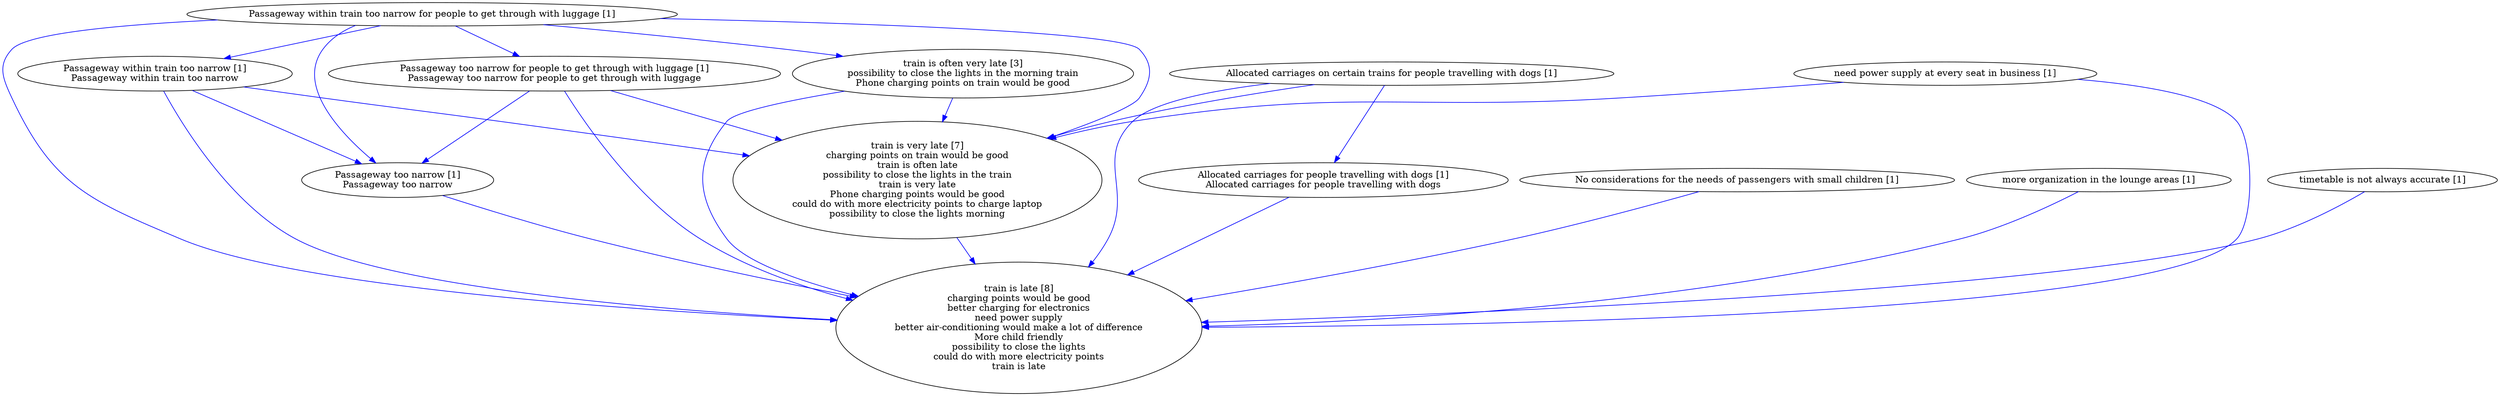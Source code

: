 digraph collapsedGraph {
"train is very late [7]\ncharging points on train would be good\ntrain is often late\npossibility to close the lights in the train\ntrain is very late\nPhone charging points would be good\ncould do with more electricity points to charge laptop\npossibility to close the lights morning""train is often very late [3]\npossibility to close the lights in the morning train\nPhone charging points on train would be good""train is late [8]\ncharging points would be good\nbetter charging for electronics\nneed power supply\nbetter air-conditioning would make a lot of difference\nMore child friendly\npossibility to close the lights\ncould do with more electricity points\ntrain is late""Allocated carriages on certain trains for people travelling with dogs [1]""Allocated carriages for people travelling with dogs [1]\nAllocated carriages for people travelling with dogs""No considerations for the needs of passengers with small children [1]""Passageway within train too narrow for people to get through with luggage [1]""Passageway too narrow for people to get through with luggage [1]\nPassageway too narrow for people to get through with luggage""Passageway too narrow [1]\nPassageway too narrow""Passageway within train too narrow [1]\nPassageway within train too narrow""more organization in the lounge areas [1]""need power supply at every seat in business [1]""timetable is not always accurate [1]""Allocated carriages on certain trains for people travelling with dogs [1]" -> "Allocated carriages for people travelling with dogs [1]\nAllocated carriages for people travelling with dogs" [color=blue]
"Passageway within train too narrow for people to get through with luggage [1]" -> "Passageway too narrow for people to get through with luggage [1]\nPassageway too narrow for people to get through with luggage" [color=blue]
"Passageway too narrow for people to get through with luggage [1]\nPassageway too narrow for people to get through with luggage" -> "Passageway too narrow [1]\nPassageway too narrow" [color=blue]
"Passageway within train too narrow for people to get through with luggage [1]" -> "Passageway within train too narrow [1]\nPassageway within train too narrow" [color=blue]
"Passageway within train too narrow [1]\nPassageway within train too narrow" -> "Passageway too narrow [1]\nPassageway too narrow" [color=blue]
"Passageway within train too narrow for people to get through with luggage [1]" -> "Passageway too narrow [1]\nPassageway too narrow" [color=blue]
"train is very late [7]\ncharging points on train would be good\ntrain is often late\npossibility to close the lights in the train\ntrain is very late\nPhone charging points would be good\ncould do with more electricity points to charge laptop\npossibility to close the lights morning" -> "train is late [8]\ncharging points would be good\nbetter charging for electronics\nneed power supply\nbetter air-conditioning would make a lot of difference\nMore child friendly\npossibility to close the lights\ncould do with more electricity points\ntrain is late" [color=blue]
"Allocated carriages on certain trains for people travelling with dogs [1]" -> "train is late [8]\ncharging points would be good\nbetter charging for electronics\nneed power supply\nbetter air-conditioning would make a lot of difference\nMore child friendly\npossibility to close the lights\ncould do with more electricity points\ntrain is late" [color=blue]
"Allocated carriages for people travelling with dogs [1]\nAllocated carriages for people travelling with dogs" -> "train is late [8]\ncharging points would be good\nbetter charging for electronics\nneed power supply\nbetter air-conditioning would make a lot of difference\nMore child friendly\npossibility to close the lights\ncould do with more electricity points\ntrain is late" [color=blue]
"No considerations for the needs of passengers with small children [1]" -> "train is late [8]\ncharging points would be good\nbetter charging for electronics\nneed power supply\nbetter air-conditioning would make a lot of difference\nMore child friendly\npossibility to close the lights\ncould do with more electricity points\ntrain is late" [color=blue]
"Passageway within train too narrow for people to get through with luggage [1]" -> "train is late [8]\ncharging points would be good\nbetter charging for electronics\nneed power supply\nbetter air-conditioning would make a lot of difference\nMore child friendly\npossibility to close the lights\ncould do with more electricity points\ntrain is late" [color=blue]
"Passageway too narrow for people to get through with luggage [1]\nPassageway too narrow for people to get through with luggage" -> "train is late [8]\ncharging points would be good\nbetter charging for electronics\nneed power supply\nbetter air-conditioning would make a lot of difference\nMore child friendly\npossibility to close the lights\ncould do with more electricity points\ntrain is late" [color=blue]
"Passageway too narrow [1]\nPassageway too narrow" -> "train is late [8]\ncharging points would be good\nbetter charging for electronics\nneed power supply\nbetter air-conditioning would make a lot of difference\nMore child friendly\npossibility to close the lights\ncould do with more electricity points\ntrain is late" [color=blue]
"Passageway within train too narrow [1]\nPassageway within train too narrow" -> "train is late [8]\ncharging points would be good\nbetter charging for electronics\nneed power supply\nbetter air-conditioning would make a lot of difference\nMore child friendly\npossibility to close the lights\ncould do with more electricity points\ntrain is late" [color=blue]
"train is often very late [3]\npossibility to close the lights in the morning train\nPhone charging points on train would be good" -> "train is late [8]\ncharging points would be good\nbetter charging for electronics\nneed power supply\nbetter air-conditioning would make a lot of difference\nMore child friendly\npossibility to close the lights\ncould do with more electricity points\ntrain is late" [color=blue]
"Allocated carriages on certain trains for people travelling with dogs [1]" -> "train is very late [7]\ncharging points on train would be good\ntrain is often late\npossibility to close the lights in the train\ntrain is very late\nPhone charging points would be good\ncould do with more electricity points to charge laptop\npossibility to close the lights morning" [color=blue]
"Passageway within train too narrow for people to get through with luggage [1]" -> "train is very late [7]\ncharging points on train would be good\ntrain is often late\npossibility to close the lights in the train\ntrain is very late\nPhone charging points would be good\ncould do with more electricity points to charge laptop\npossibility to close the lights morning" [color=blue]
"Passageway too narrow for people to get through with luggage [1]\nPassageway too narrow for people to get through with luggage" -> "train is very late [7]\ncharging points on train would be good\ntrain is often late\npossibility to close the lights in the train\ntrain is very late\nPhone charging points would be good\ncould do with more electricity points to charge laptop\npossibility to close the lights morning" [color=blue]
"Passageway within train too narrow [1]\nPassageway within train too narrow" -> "train is very late [7]\ncharging points on train would be good\ntrain is often late\npossibility to close the lights in the train\ntrain is very late\nPhone charging points would be good\ncould do with more electricity points to charge laptop\npossibility to close the lights morning" [color=blue]
"train is often very late [3]\npossibility to close the lights in the morning train\nPhone charging points on train would be good" -> "train is very late [7]\ncharging points on train would be good\ntrain is often late\npossibility to close the lights in the train\ntrain is very late\nPhone charging points would be good\ncould do with more electricity points to charge laptop\npossibility to close the lights morning" [color=blue]
"more organization in the lounge areas [1]" -> "train is late [8]\ncharging points would be good\nbetter charging for electronics\nneed power supply\nbetter air-conditioning would make a lot of difference\nMore child friendly\npossibility to close the lights\ncould do with more electricity points\ntrain is late" [color=blue]
"need power supply at every seat in business [1]" -> "train is late [8]\ncharging points would be good\nbetter charging for electronics\nneed power supply\nbetter air-conditioning would make a lot of difference\nMore child friendly\npossibility to close the lights\ncould do with more electricity points\ntrain is late" [color=blue]
"need power supply at every seat in business [1]" -> "train is very late [7]\ncharging points on train would be good\ntrain is often late\npossibility to close the lights in the train\ntrain is very late\nPhone charging points would be good\ncould do with more electricity points to charge laptop\npossibility to close the lights morning" [color=blue]
"timetable is not always accurate [1]" -> "train is late [8]\ncharging points would be good\nbetter charging for electronics\nneed power supply\nbetter air-conditioning would make a lot of difference\nMore child friendly\npossibility to close the lights\ncould do with more electricity points\ntrain is late" [color=blue]
"Passageway within train too narrow for people to get through with luggage [1]" -> "train is often very late [3]\npossibility to close the lights in the morning train\nPhone charging points on train would be good" [color=blue]
}